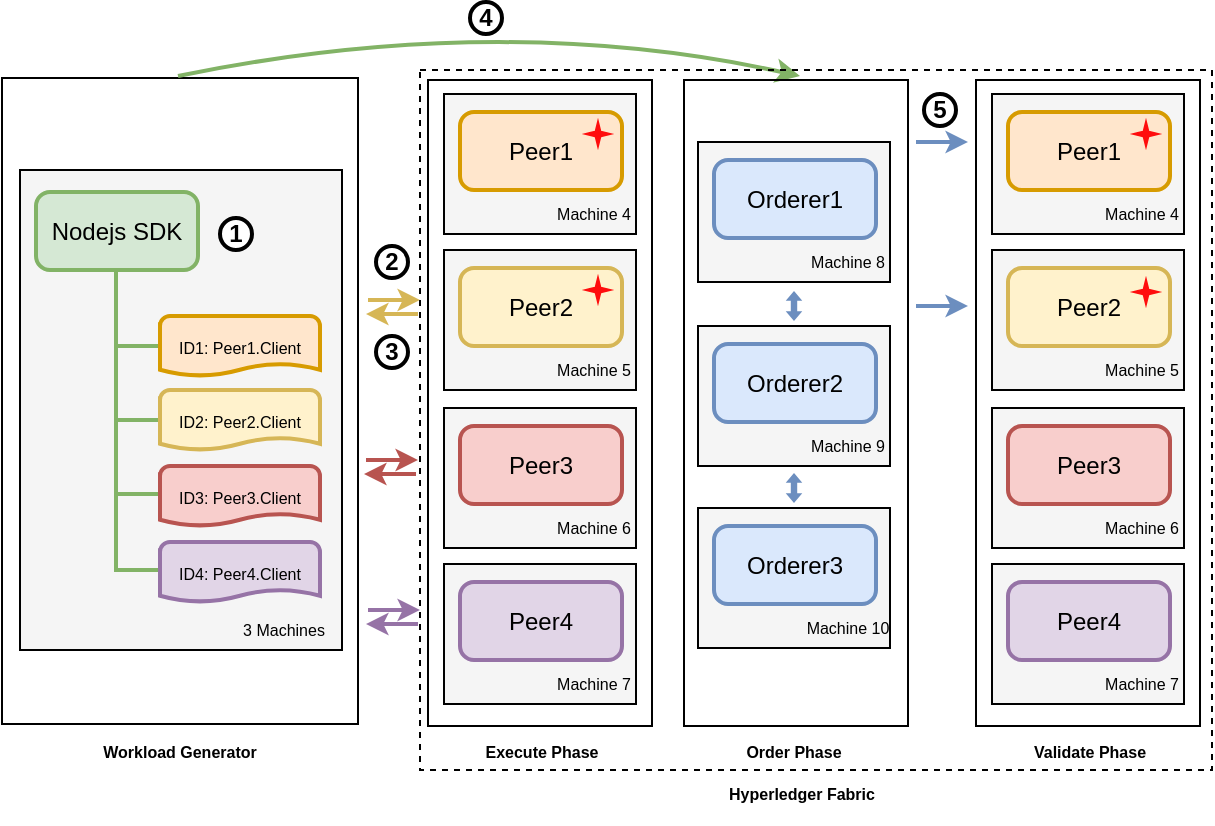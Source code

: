 <mxfile version="17.4.4" type="google"><diagram id="8jjAez0fQwIU7lJNlXWc" name="Page-1"><mxGraphModel grid="1" page="1" gridSize="10" guides="1" tooltips="1" connect="1" arrows="1" fold="1" pageScale="1" pageWidth="827" pageHeight="1169" math="0" shadow="0"><root><mxCell id="0"/><mxCell id="1" parent="0"/><mxCell id="Lna3Tldr0tHOP3RQfQqE-33" value="" style="verticalLabelPosition=bottom;verticalAlign=top;html=1;shape=mxgraph.basic.rect;fillColor2=none;strokeWidth=1;size=20;indent=5;fontSize=8;fillColor=#f5f5f5;fontColor=#333333;strokeColor=default;" vertex="1" parent="1"><mxGeometry x="61" y="280" width="161" height="240" as="geometry"/></mxCell><mxCell id="Lna3Tldr0tHOP3RQfQqE-35" value="3 Machines" style="text;html=1;strokeColor=none;fillColor=none;align=center;verticalAlign=middle;whiteSpace=wrap;rounded=0;fontSize=8;fontStyle=0" vertex="1" parent="1"><mxGeometry x="163" y="495" width="60" height="30" as="geometry"/></mxCell><mxCell id="Lna3Tldr0tHOP3RQfQqE-40" value="" style="verticalLabelPosition=bottom;verticalAlign=top;html=1;shape=mxgraph.basic.rect;fillColor2=none;strokeWidth=1;size=20;indent=5;fontSize=8;fillColor=none;" vertex="1" parent="1"><mxGeometry x="52" y="234" width="178" height="323" as="geometry"/></mxCell><mxCell id="Lna3Tldr0tHOP3RQfQqE-45" value="" style="curved=1;endArrow=classic;html=1;rounded=0;fontSize=8;fillColor=#d5e8d4;strokeColor=#82b366;strokeWidth=2;" edge="1" parent="1"><mxGeometry width="50" height="50" relative="1" as="geometry"><mxPoint x="140" y="233" as="sourcePoint"/><mxPoint x="451" y="233" as="targetPoint"/><Array as="points"><mxPoint x="301" y="200"/></Array></mxGeometry></mxCell><mxCell id="Lna3Tldr0tHOP3RQfQqE-3" value="&lt;font style=&quot;font-size: 8px&quot;&gt;ID1: Peer1.Client&lt;/font&gt;" style="strokeWidth=2;html=1;shape=mxgraph.flowchart.document2;whiteSpace=wrap;size=0.208;fillColor=#ffe6cc;strokeColor=#d79b00;" vertex="1" parent="1"><mxGeometry x="131" y="353" width="80" height="30" as="geometry"/></mxCell><mxCell id="Lna3Tldr0tHOP3RQfQqE-4" value="Nodejs SDK" style="rounded=1;whiteSpace=wrap;html=1;absoluteArcSize=1;arcSize=14;strokeWidth=2;fillColor=#d5e8d4;strokeColor=#82b366;" vertex="1" parent="1"><mxGeometry x="69" y="291" width="81" height="39" as="geometry"/></mxCell><mxCell id="Lna3Tldr0tHOP3RQfQqE-8" value="" style="line;strokeWidth=2;direction=south;html=1;fillColor=#d5e8d4;strokeColor=#82b366;" vertex="1" parent="1"><mxGeometry x="104" y="331" width="10" height="150" as="geometry"/></mxCell><mxCell id="Lna3Tldr0tHOP3RQfQqE-10" value="&lt;font style=&quot;font-size: 8px&quot;&gt;ID2: Peer2.Client&lt;/font&gt;" style="strokeWidth=2;html=1;shape=mxgraph.flowchart.document2;whiteSpace=wrap;size=0.208;fillColor=#fff2cc;strokeColor=#d6b656;" vertex="1" parent="1"><mxGeometry x="131" y="390" width="80" height="30" as="geometry"/></mxCell><mxCell id="Lna3Tldr0tHOP3RQfQqE-11" value="&lt;font style=&quot;font-size: 8px&quot;&gt;ID4: Peer4.Client&lt;/font&gt;" style="strokeWidth=2;html=1;shape=mxgraph.flowchart.document2;whiteSpace=wrap;size=0.208;fillColor=#e1d5e7;strokeColor=#9673a6;" vertex="1" parent="1"><mxGeometry x="131" y="466" width="80" height="30" as="geometry"/></mxCell><mxCell id="Lna3Tldr0tHOP3RQfQqE-12" value="&lt;font style=&quot;font-size: 8px&quot;&gt;ID3: Peer3.Client&lt;/font&gt;" style="strokeWidth=2;html=1;shape=mxgraph.flowchart.document2;whiteSpace=wrap;size=0.208;fillColor=#f8cecc;strokeColor=#b85450;" vertex="1" parent="1"><mxGeometry x="131" y="428" width="80" height="30" as="geometry"/></mxCell><mxCell id="Lna3Tldr0tHOP3RQfQqE-14" value="" style="line;strokeWidth=2;html=1;perimeter=backbonePerimeter;points=[];outlineConnect=0;fontSize=8;fillColor=#d5e8d4;strokeColor=#82b366;" vertex="1" parent="1"><mxGeometry x="110" y="363" width="20" height="10" as="geometry"/></mxCell><mxCell id="Lna3Tldr0tHOP3RQfQqE-15" value="" style="line;strokeWidth=2;html=1;perimeter=backbonePerimeter;points=[];outlineConnect=0;fontSize=8;fillColor=#d5e8d4;strokeColor=#82b366;" vertex="1" parent="1"><mxGeometry x="110" y="400" width="20" height="10" as="geometry"/></mxCell><mxCell id="Lna3Tldr0tHOP3RQfQqE-16" value="" style="line;strokeWidth=2;html=1;perimeter=backbonePerimeter;points=[];outlineConnect=0;fontSize=8;fillColor=#d5e8d4;strokeColor=#82b366;" vertex="1" parent="1"><mxGeometry x="110" y="437" width="20" height="10" as="geometry"/></mxCell><mxCell id="Lna3Tldr0tHOP3RQfQqE-17" value="" style="line;strokeWidth=2;html=1;perimeter=backbonePerimeter;points=[];outlineConnect=0;fontSize=8;fillColor=#d5e8d4;strokeColor=#82b366;" vertex="1" parent="1"><mxGeometry x="110" y="475" width="20" height="10" as="geometry"/></mxCell><mxCell id="Lna3Tldr0tHOP3RQfQqE-55" value="" style="verticalLabelPosition=bottom;verticalAlign=top;html=1;shape=mxgraph.basic.rect;fillColor2=none;strokeWidth=1;size=20;indent=5;fontSize=8;fillColor=#f5f5f5;strokeColor=default;fontColor=#333333;" vertex="1" parent="1"><mxGeometry x="273" y="242" width="96" height="70" as="geometry"/></mxCell><mxCell id="Lna3Tldr0tHOP3RQfQqE-22" value="Peer1" style="rounded=1;whiteSpace=wrap;html=1;absoluteArcSize=1;arcSize=14;strokeWidth=2;fillColor=#ffe6cc;strokeColor=#d79b00;" vertex="1" parent="1"><mxGeometry x="281" y="251" width="81" height="39" as="geometry"/></mxCell><mxCell id="Lna3Tldr0tHOP3RQfQqE-58" value="Machine 4" style="text;html=1;strokeColor=none;fillColor=none;align=center;verticalAlign=middle;whiteSpace=wrap;rounded=0;fontSize=8;fontStyle=0" vertex="1" parent="1"><mxGeometry x="318" y="287" width="60" height="30" as="geometry"/></mxCell><mxCell id="Lna3Tldr0tHOP3RQfQqE-59" value="" style="verticalLabelPosition=bottom;verticalAlign=top;html=1;shape=mxgraph.basic.rect;fillColor2=none;strokeWidth=1;size=20;indent=5;fontSize=8;fillColor=#f5f5f5;strokeColor=default;fontColor=#333333;" vertex="1" parent="1"><mxGeometry x="273" y="320" width="96" height="70" as="geometry"/></mxCell><mxCell id="Lna3Tldr0tHOP3RQfQqE-60" value="Peer2" style="rounded=1;whiteSpace=wrap;html=1;absoluteArcSize=1;arcSize=14;strokeWidth=2;fillColor=#fff2cc;strokeColor=#d6b656;" vertex="1" parent="1"><mxGeometry x="281" y="329" width="81" height="39" as="geometry"/></mxCell><mxCell id="Lna3Tldr0tHOP3RQfQqE-61" value="Machine 5" style="text;html=1;strokeColor=none;fillColor=none;align=center;verticalAlign=middle;whiteSpace=wrap;rounded=0;fontSize=8;fontStyle=0" vertex="1" parent="1"><mxGeometry x="318" y="365" width="60" height="30" as="geometry"/></mxCell><mxCell id="Lna3Tldr0tHOP3RQfQqE-62" value="" style="verticalLabelPosition=bottom;verticalAlign=top;html=1;shape=mxgraph.basic.rect;fillColor2=none;strokeWidth=1;size=20;indent=5;fontSize=8;fillColor=#f5f5f5;strokeColor=default;fontColor=#333333;" vertex="1" parent="1"><mxGeometry x="273" y="399" width="96" height="70" as="geometry"/></mxCell><mxCell id="Lna3Tldr0tHOP3RQfQqE-63" value="Peer3" style="rounded=1;whiteSpace=wrap;html=1;absoluteArcSize=1;arcSize=14;strokeWidth=2;fillColor=#f8cecc;strokeColor=#b85450;" vertex="1" parent="1"><mxGeometry x="281" y="408" width="81" height="39" as="geometry"/></mxCell><mxCell id="Lna3Tldr0tHOP3RQfQqE-64" value="Machine 6" style="text;html=1;strokeColor=none;fillColor=none;align=center;verticalAlign=middle;whiteSpace=wrap;rounded=0;fontSize=8;fontStyle=0" vertex="1" parent="1"><mxGeometry x="318" y="444" width="60" height="30" as="geometry"/></mxCell><mxCell id="Lna3Tldr0tHOP3RQfQqE-65" value="" style="verticalLabelPosition=bottom;verticalAlign=top;html=1;shape=mxgraph.basic.rect;fillColor2=none;strokeWidth=1;size=20;indent=5;fontSize=8;fillColor=#f5f5f5;strokeColor=default;fontColor=#333333;" vertex="1" parent="1"><mxGeometry x="273" y="477" width="96" height="70" as="geometry"/></mxCell><mxCell id="Lna3Tldr0tHOP3RQfQqE-66" value="Peer4" style="rounded=1;whiteSpace=wrap;html=1;absoluteArcSize=1;arcSize=14;strokeWidth=2;fillColor=#e1d5e7;strokeColor=#9673a6;" vertex="1" parent="1"><mxGeometry x="281" y="486" width="81" height="39" as="geometry"/></mxCell><mxCell id="Lna3Tldr0tHOP3RQfQqE-67" value="Machine 7" style="text;html=1;strokeColor=none;fillColor=none;align=center;verticalAlign=middle;whiteSpace=wrap;rounded=0;fontSize=8;fontStyle=0" vertex="1" parent="1"><mxGeometry x="318" y="522" width="60" height="30" as="geometry"/></mxCell><mxCell id="Lna3Tldr0tHOP3RQfQqE-68" value="Workload Generator" style="text;html=1;strokeColor=none;fillColor=none;align=center;verticalAlign=middle;whiteSpace=wrap;rounded=0;fontSize=8;fontStyle=1" vertex="1" parent="1"><mxGeometry x="96" y="556" width="90" height="30" as="geometry"/></mxCell><mxCell id="Lna3Tldr0tHOP3RQfQqE-74" value="" style="verticalLabelPosition=bottom;verticalAlign=top;html=1;shape=mxgraph.basic.rect;fillColor2=none;strokeWidth=1;size=20;indent=5;fontSize=8;fillColor=none;" vertex="1" parent="1"><mxGeometry x="265" y="235" width="112" height="323" as="geometry"/></mxCell><mxCell id="Lna3Tldr0tHOP3RQfQqE-75" value="" style="endArrow=classic;html=1;rounded=0;fontSize=8;fillColor=#fff2cc;strokeColor=#d6b656;endSize=5;startSize=5;strokeWidth=2;" edge="1" parent="1"><mxGeometry width="50" height="50" relative="1" as="geometry"><mxPoint x="235" y="345" as="sourcePoint"/><mxPoint x="261" y="345" as="targetPoint"/></mxGeometry></mxCell><mxCell id="Lna3Tldr0tHOP3RQfQqE-76" value="" style="endArrow=classic;html=1;rounded=0;fontSize=8;fillColor=#fff2cc;strokeColor=#d6b656;endSize=5;startSize=5;strokeWidth=2;" edge="1" parent="1"><mxGeometry width="50" height="50" relative="1" as="geometry"><mxPoint x="260" y="352" as="sourcePoint"/><mxPoint x="234" y="352" as="targetPoint"/></mxGeometry></mxCell><mxCell id="Lna3Tldr0tHOP3RQfQqE-77" value="" style="endArrow=classic;html=1;rounded=0;fontSize=8;fillColor=#f8cecc;strokeColor=#b85450;endSize=5;startSize=5;strokeWidth=2;" edge="1" parent="1"><mxGeometry width="50" height="50" relative="1" as="geometry"><mxPoint x="234" y="425" as="sourcePoint"/><mxPoint x="260" y="425" as="targetPoint"/></mxGeometry></mxCell><mxCell id="Lna3Tldr0tHOP3RQfQqE-78" value="" style="endArrow=classic;html=1;rounded=0;fontSize=8;fillColor=#f8cecc;strokeColor=#b85450;endSize=5;startSize=5;strokeWidth=2;" edge="1" parent="1"><mxGeometry width="50" height="50" relative="1" as="geometry"><mxPoint x="259" y="432" as="sourcePoint"/><mxPoint x="233" y="432" as="targetPoint"/></mxGeometry></mxCell><mxCell id="Lna3Tldr0tHOP3RQfQqE-79" value="" style="endArrow=classic;html=1;rounded=0;fontSize=8;fillColor=#e1d5e7;strokeColor=#9673a6;endSize=5;startSize=5;strokeWidth=2;" edge="1" parent="1"><mxGeometry width="50" height="50" relative="1" as="geometry"><mxPoint x="235" y="500" as="sourcePoint"/><mxPoint x="261" y="500" as="targetPoint"/></mxGeometry></mxCell><mxCell id="Lna3Tldr0tHOP3RQfQqE-80" value="" style="endArrow=classic;html=1;rounded=0;fontSize=8;fillColor=#e1d5e7;strokeColor=#9673a6;endSize=5;startSize=5;strokeWidth=2;" edge="1" parent="1"><mxGeometry width="50" height="50" relative="1" as="geometry"><mxPoint x="260" y="507" as="sourcePoint"/><mxPoint x="234" y="507" as="targetPoint"/></mxGeometry></mxCell><mxCell id="Lna3Tldr0tHOP3RQfQqE-83" value="Execute Phase" style="text;html=1;strokeColor=none;fillColor=none;align=center;verticalAlign=middle;whiteSpace=wrap;rounded=0;fontSize=8;fontStyle=1" vertex="1" parent="1"><mxGeometry x="277" y="556" width="90" height="30" as="geometry"/></mxCell><mxCell id="Lna3Tldr0tHOP3RQfQqE-84" value="&lt;b&gt;&lt;font style=&quot;font-size: 12px&quot;&gt;2&lt;/font&gt;&lt;/b&gt;" style="ellipse;whiteSpace=wrap;html=1;aspect=fixed;fontSize=8;strokeWidth=2;" vertex="1" parent="1"><mxGeometry x="239" y="318" width="16" height="16" as="geometry"/></mxCell><mxCell id="Lna3Tldr0tHOP3RQfQqE-85" value="" style="verticalLabelPosition=bottom;verticalAlign=top;html=1;shape=mxgraph.basic.rect;fillColor2=none;strokeWidth=1;size=20;indent=5;fontSize=8;fillColor=#f5f5f5;strokeColor=default;fontColor=#333333;" vertex="1" parent="1"><mxGeometry x="400" y="266" width="96" height="70" as="geometry"/></mxCell><mxCell id="Lna3Tldr0tHOP3RQfQqE-86" value="Orderer1" style="rounded=1;whiteSpace=wrap;html=1;absoluteArcSize=1;arcSize=14;strokeWidth=2;fillColor=#dae8fc;strokeColor=#6c8ebf;" vertex="1" parent="1"><mxGeometry x="408" y="275" width="81" height="39" as="geometry"/></mxCell><mxCell id="Lna3Tldr0tHOP3RQfQqE-87" value="Machine 8" style="text;html=1;strokeColor=none;fillColor=none;align=center;verticalAlign=middle;whiteSpace=wrap;rounded=0;fontSize=8;fontStyle=0" vertex="1" parent="1"><mxGeometry x="445" y="311" width="60" height="30" as="geometry"/></mxCell><mxCell id="Lna3Tldr0tHOP3RQfQqE-88" value="" style="verticalLabelPosition=bottom;verticalAlign=top;html=1;shape=mxgraph.basic.rect;fillColor2=none;strokeWidth=1;size=20;indent=5;fontSize=8;fillColor=#f5f5f5;strokeColor=default;fontColor=#333333;" vertex="1" parent="1"><mxGeometry x="400" y="358" width="96" height="70" as="geometry"/></mxCell><mxCell id="Lna3Tldr0tHOP3RQfQqE-89" value="Orderer2" style="rounded=1;whiteSpace=wrap;html=1;absoluteArcSize=1;arcSize=14;strokeWidth=2;fillColor=#dae8fc;strokeColor=#6c8ebf;" vertex="1" parent="1"><mxGeometry x="408" y="367" width="81" height="39" as="geometry"/></mxCell><mxCell id="Lna3Tldr0tHOP3RQfQqE-90" value="Machine 9" style="text;html=1;strokeColor=none;fillColor=none;align=center;verticalAlign=middle;whiteSpace=wrap;rounded=0;fontSize=8;fontStyle=0" vertex="1" parent="1"><mxGeometry x="445" y="403" width="60" height="30" as="geometry"/></mxCell><mxCell id="Lna3Tldr0tHOP3RQfQqE-91" value="" style="verticalLabelPosition=bottom;verticalAlign=top;html=1;shape=mxgraph.basic.rect;fillColor2=none;strokeWidth=1;size=20;indent=5;fontSize=8;fillColor=#f5f5f5;strokeColor=default;fontColor=#333333;" vertex="1" parent="1"><mxGeometry x="400" y="449" width="96" height="70" as="geometry"/></mxCell><mxCell id="Lna3Tldr0tHOP3RQfQqE-92" value="Orderer3" style="rounded=1;whiteSpace=wrap;html=1;absoluteArcSize=1;arcSize=14;strokeWidth=2;fillColor=#dae8fc;strokeColor=#6c8ebf;" vertex="1" parent="1"><mxGeometry x="408" y="458" width="81" height="39" as="geometry"/></mxCell><mxCell id="Lna3Tldr0tHOP3RQfQqE-93" value="Machine 10" style="text;html=1;strokeColor=none;fillColor=none;align=center;verticalAlign=middle;whiteSpace=wrap;rounded=0;fontSize=8;fontStyle=0" vertex="1" parent="1"><mxGeometry x="445" y="494" width="60" height="30" as="geometry"/></mxCell><mxCell id="Lna3Tldr0tHOP3RQfQqE-98" value="" style="shape=doubleArrow;direction=south;whiteSpace=wrap;html=1;fontSize=8;strokeWidth=2;fillColor=#dae8fc;strokeColor=#6c8ebf;" vertex="1" parent="1"><mxGeometry x="446" y="342" width="4" height="12" as="geometry"/></mxCell><mxCell id="Lna3Tldr0tHOP3RQfQqE-99" value="" style="shape=doubleArrow;direction=south;whiteSpace=wrap;html=1;fontSize=8;strokeWidth=2;fillColor=#dae8fc;strokeColor=#6c8ebf;" vertex="1" parent="1"><mxGeometry x="446" y="433" width="4" height="12" as="geometry"/></mxCell><mxCell id="Lna3Tldr0tHOP3RQfQqE-100" value="" style="verticalLabelPosition=bottom;verticalAlign=top;html=1;shape=mxgraph.basic.rect;fillColor2=none;strokeWidth=1;size=20;indent=5;fontSize=8;fillColor=none;" vertex="1" parent="1"><mxGeometry x="393" y="235" width="112" height="323" as="geometry"/></mxCell><mxCell id="Lna3Tldr0tHOP3RQfQqE-101" value="Order Phase" style="text;html=1;strokeColor=none;fillColor=none;align=center;verticalAlign=middle;whiteSpace=wrap;rounded=0;fontSize=8;fontStyle=1" vertex="1" parent="1"><mxGeometry x="403" y="556" width="90" height="30" as="geometry"/></mxCell><mxCell id="Lna3Tldr0tHOP3RQfQqE-102" value="&lt;b&gt;&lt;font style=&quot;font-size: 12px&quot;&gt;4&lt;/font&gt;&lt;/b&gt;" style="ellipse;whiteSpace=wrap;html=1;aspect=fixed;fontSize=8;strokeWidth=2;" vertex="1" parent="1"><mxGeometry x="286" y="196" width="16" height="16" as="geometry"/></mxCell><mxCell id="Lna3Tldr0tHOP3RQfQqE-103" value="" style="verticalLabelPosition=bottom;verticalAlign=top;html=1;shape=mxgraph.basic.rect;fillColor2=none;strokeWidth=1;size=20;indent=5;fontSize=8;fillColor=#f5f5f5;strokeColor=default;fontColor=#333333;" vertex="1" parent="1"><mxGeometry x="547" y="242" width="96" height="70" as="geometry"/></mxCell><mxCell id="Lna3Tldr0tHOP3RQfQqE-104" value="Peer1" style="rounded=1;whiteSpace=wrap;html=1;absoluteArcSize=1;arcSize=14;strokeWidth=2;fillColor=#ffe6cc;strokeColor=#d79b00;" vertex="1" parent="1"><mxGeometry x="555" y="251" width="81" height="39" as="geometry"/></mxCell><mxCell id="Lna3Tldr0tHOP3RQfQqE-105" value="Machine 4" style="text;html=1;strokeColor=none;fillColor=none;align=center;verticalAlign=middle;whiteSpace=wrap;rounded=0;fontSize=8;fontStyle=0" vertex="1" parent="1"><mxGeometry x="592" y="287" width="60" height="30" as="geometry"/></mxCell><mxCell id="Lna3Tldr0tHOP3RQfQqE-106" value="" style="verticalLabelPosition=bottom;verticalAlign=top;html=1;shape=mxgraph.basic.rect;fillColor2=none;strokeWidth=1;size=20;indent=5;fontSize=8;fillColor=#f5f5f5;strokeColor=default;fontColor=#333333;" vertex="1" parent="1"><mxGeometry x="547" y="320" width="96" height="70" as="geometry"/></mxCell><mxCell id="Lna3Tldr0tHOP3RQfQqE-107" value="Peer2" style="rounded=1;whiteSpace=wrap;html=1;absoluteArcSize=1;arcSize=14;strokeWidth=2;fillColor=#fff2cc;strokeColor=#d6b656;" vertex="1" parent="1"><mxGeometry x="555" y="329" width="81" height="39" as="geometry"/></mxCell><mxCell id="Lna3Tldr0tHOP3RQfQqE-108" value="Machine 5" style="text;html=1;strokeColor=none;fillColor=none;align=center;verticalAlign=middle;whiteSpace=wrap;rounded=0;fontSize=8;fontStyle=0" vertex="1" parent="1"><mxGeometry x="592" y="365" width="60" height="30" as="geometry"/></mxCell><mxCell id="Lna3Tldr0tHOP3RQfQqE-109" value="" style="verticalLabelPosition=bottom;verticalAlign=top;html=1;shape=mxgraph.basic.rect;fillColor2=none;strokeWidth=1;size=20;indent=5;fontSize=8;fillColor=#f5f5f5;strokeColor=default;fontColor=#333333;" vertex="1" parent="1"><mxGeometry x="547" y="399" width="96" height="70" as="geometry"/></mxCell><mxCell id="Lna3Tldr0tHOP3RQfQqE-110" value="Peer3" style="rounded=1;whiteSpace=wrap;html=1;absoluteArcSize=1;arcSize=14;strokeWidth=2;fillColor=#f8cecc;strokeColor=#b85450;" vertex="1" parent="1"><mxGeometry x="555" y="408" width="81" height="39" as="geometry"/></mxCell><mxCell id="Lna3Tldr0tHOP3RQfQqE-111" value="Machine 6" style="text;html=1;strokeColor=none;fillColor=none;align=center;verticalAlign=middle;whiteSpace=wrap;rounded=0;fontSize=8;fontStyle=0" vertex="1" parent="1"><mxGeometry x="592" y="444" width="60" height="30" as="geometry"/></mxCell><mxCell id="Lna3Tldr0tHOP3RQfQqE-112" value="" style="verticalLabelPosition=bottom;verticalAlign=top;html=1;shape=mxgraph.basic.rect;fillColor2=none;strokeWidth=1;size=20;indent=5;fontSize=8;fillColor=#f5f5f5;strokeColor=default;fontColor=#333333;" vertex="1" parent="1"><mxGeometry x="547" y="477" width="96" height="70" as="geometry"/></mxCell><mxCell id="Lna3Tldr0tHOP3RQfQqE-113" value="Peer4" style="rounded=1;whiteSpace=wrap;html=1;absoluteArcSize=1;arcSize=14;strokeWidth=2;fillColor=#e1d5e7;strokeColor=#9673a6;" vertex="1" parent="1"><mxGeometry x="555" y="486" width="81" height="39" as="geometry"/></mxCell><mxCell id="Lna3Tldr0tHOP3RQfQqE-114" value="Machine 7" style="text;html=1;strokeColor=none;fillColor=none;align=center;verticalAlign=middle;whiteSpace=wrap;rounded=0;fontSize=8;fontStyle=0" vertex="1" parent="1"><mxGeometry x="592" y="522" width="60" height="30" as="geometry"/></mxCell><mxCell id="Lna3Tldr0tHOP3RQfQqE-115" value="" style="verticalLabelPosition=bottom;verticalAlign=top;html=1;shape=mxgraph.basic.rect;fillColor2=none;strokeWidth=1;size=20;indent=5;fontSize=8;fillColor=none;" vertex="1" parent="1"><mxGeometry x="539" y="235" width="112" height="323" as="geometry"/></mxCell><mxCell id="Lna3Tldr0tHOP3RQfQqE-116" value="Validate Phase" style="text;html=1;strokeColor=none;fillColor=none;align=center;verticalAlign=middle;whiteSpace=wrap;rounded=0;fontSize=8;fontStyle=1" vertex="1" parent="1"><mxGeometry x="551" y="556" width="90" height="30" as="geometry"/></mxCell><mxCell id="Lna3Tldr0tHOP3RQfQqE-121" value="" style="verticalLabelPosition=bottom;verticalAlign=top;html=1;shape=mxgraph.basic.4_point_star_2;dx=0.8;fontSize=4;strokeColor=#FF0D0D;strokeWidth=2;fillColor=#FF0D0D;gradientColor=#FF0D0D;" vertex="1" parent="1"><mxGeometry x="620" y="258" width="8" height="8" as="geometry"/></mxCell><mxCell id="Lna3Tldr0tHOP3RQfQqE-122" value="" style="verticalLabelPosition=bottom;verticalAlign=top;html=1;shape=mxgraph.basic.4_point_star_2;dx=0.8;fontSize=4;strokeColor=#FF0D0D;strokeWidth=2;fillColor=#FF0D0D;gradientColor=#FF0D0D;" vertex="1" parent="1"><mxGeometry x="346" y="258" width="8" height="8" as="geometry"/></mxCell><mxCell id="Lna3Tldr0tHOP3RQfQqE-123" value="" style="endArrow=classic;html=1;rounded=0;fontSize=8;fillColor=#dae8fc;strokeColor=#6c8ebf;endSize=5;startSize=5;strokeWidth=2;" edge="1" parent="1"><mxGeometry width="50" height="50" relative="1" as="geometry"><mxPoint x="509" y="266" as="sourcePoint"/><mxPoint x="535" y="266" as="targetPoint"/></mxGeometry></mxCell><mxCell id="Lna3Tldr0tHOP3RQfQqE-124" value="&lt;span style=&quot;font-size: 12px&quot;&gt;&lt;b&gt;5&lt;/b&gt;&lt;/span&gt;" style="ellipse;whiteSpace=wrap;html=1;aspect=fixed;fontSize=8;strokeWidth=2;" vertex="1" parent="1"><mxGeometry x="513" y="242" width="16" height="16" as="geometry"/></mxCell><mxCell id="Lna3Tldr0tHOP3RQfQqE-128" value="" style="endArrow=classic;html=1;rounded=0;fontSize=8;fillColor=#dae8fc;strokeColor=#6c8ebf;endSize=5;startSize=5;strokeWidth=2;" edge="1" parent="1"><mxGeometry width="50" height="50" relative="1" as="geometry"><mxPoint x="509" y="348" as="sourcePoint"/><mxPoint x="535" y="348" as="targetPoint"/></mxGeometry></mxCell><mxCell id="Lna3Tldr0tHOP3RQfQqE-129" value="" style="verticalLabelPosition=bottom;verticalAlign=top;html=1;shape=mxgraph.basic.4_point_star_2;dx=0.8;fontSize=4;strokeColor=#FF0D0D;strokeWidth=2;fillColor=#FF0D0D;gradientColor=#FF0D0D;" vertex="1" parent="1"><mxGeometry x="346" y="336" width="8" height="8" as="geometry"/></mxCell><mxCell id="Lna3Tldr0tHOP3RQfQqE-130" value="" style="verticalLabelPosition=bottom;verticalAlign=top;html=1;shape=mxgraph.basic.4_point_star_2;dx=0.8;fontSize=4;strokeColor=#FF0D0D;strokeWidth=2;fillColor=#FF0D0D;gradientColor=#FF0D0D;" vertex="1" parent="1"><mxGeometry x="620" y="337" width="8" height="8" as="geometry"/></mxCell><mxCell id="Lna3Tldr0tHOP3RQfQqE-131" value="&lt;b&gt;&lt;font style=&quot;font-size: 12px&quot;&gt;1&lt;/font&gt;&lt;/b&gt;" style="ellipse;whiteSpace=wrap;html=1;aspect=fixed;fontSize=8;strokeWidth=2;" vertex="1" parent="1"><mxGeometry x="161" y="304" width="16" height="16" as="geometry"/></mxCell><mxCell id="Lna3Tldr0tHOP3RQfQqE-132" value="&lt;b&gt;&lt;font style=&quot;font-size: 12px&quot;&gt;3&lt;/font&gt;&lt;/b&gt;" style="ellipse;whiteSpace=wrap;html=1;aspect=fixed;fontSize=8;strokeWidth=2;" vertex="1" parent="1"><mxGeometry x="239" y="363" width="16" height="16" as="geometry"/></mxCell><mxCell id="Lna3Tldr0tHOP3RQfQqE-133" value="" style="verticalLabelPosition=bottom;verticalAlign=top;html=1;shape=mxgraph.basic.rect;fillColor2=none;strokeWidth=1;size=20;indent=5;dashed=1;fontSize=8;fillColor=none;" vertex="1" parent="1"><mxGeometry x="261" y="230" width="396" height="350" as="geometry"/></mxCell><mxCell id="Lna3Tldr0tHOP3RQfQqE-134" value="Hyperledger Fabric" style="text;html=1;strokeColor=none;fillColor=none;align=center;verticalAlign=middle;whiteSpace=wrap;rounded=0;fontSize=8;fontStyle=1" vertex="1" parent="1"><mxGeometry x="407" y="577" width="90" height="30" as="geometry"/></mxCell></root></mxGraphModel></diagram></mxfile>